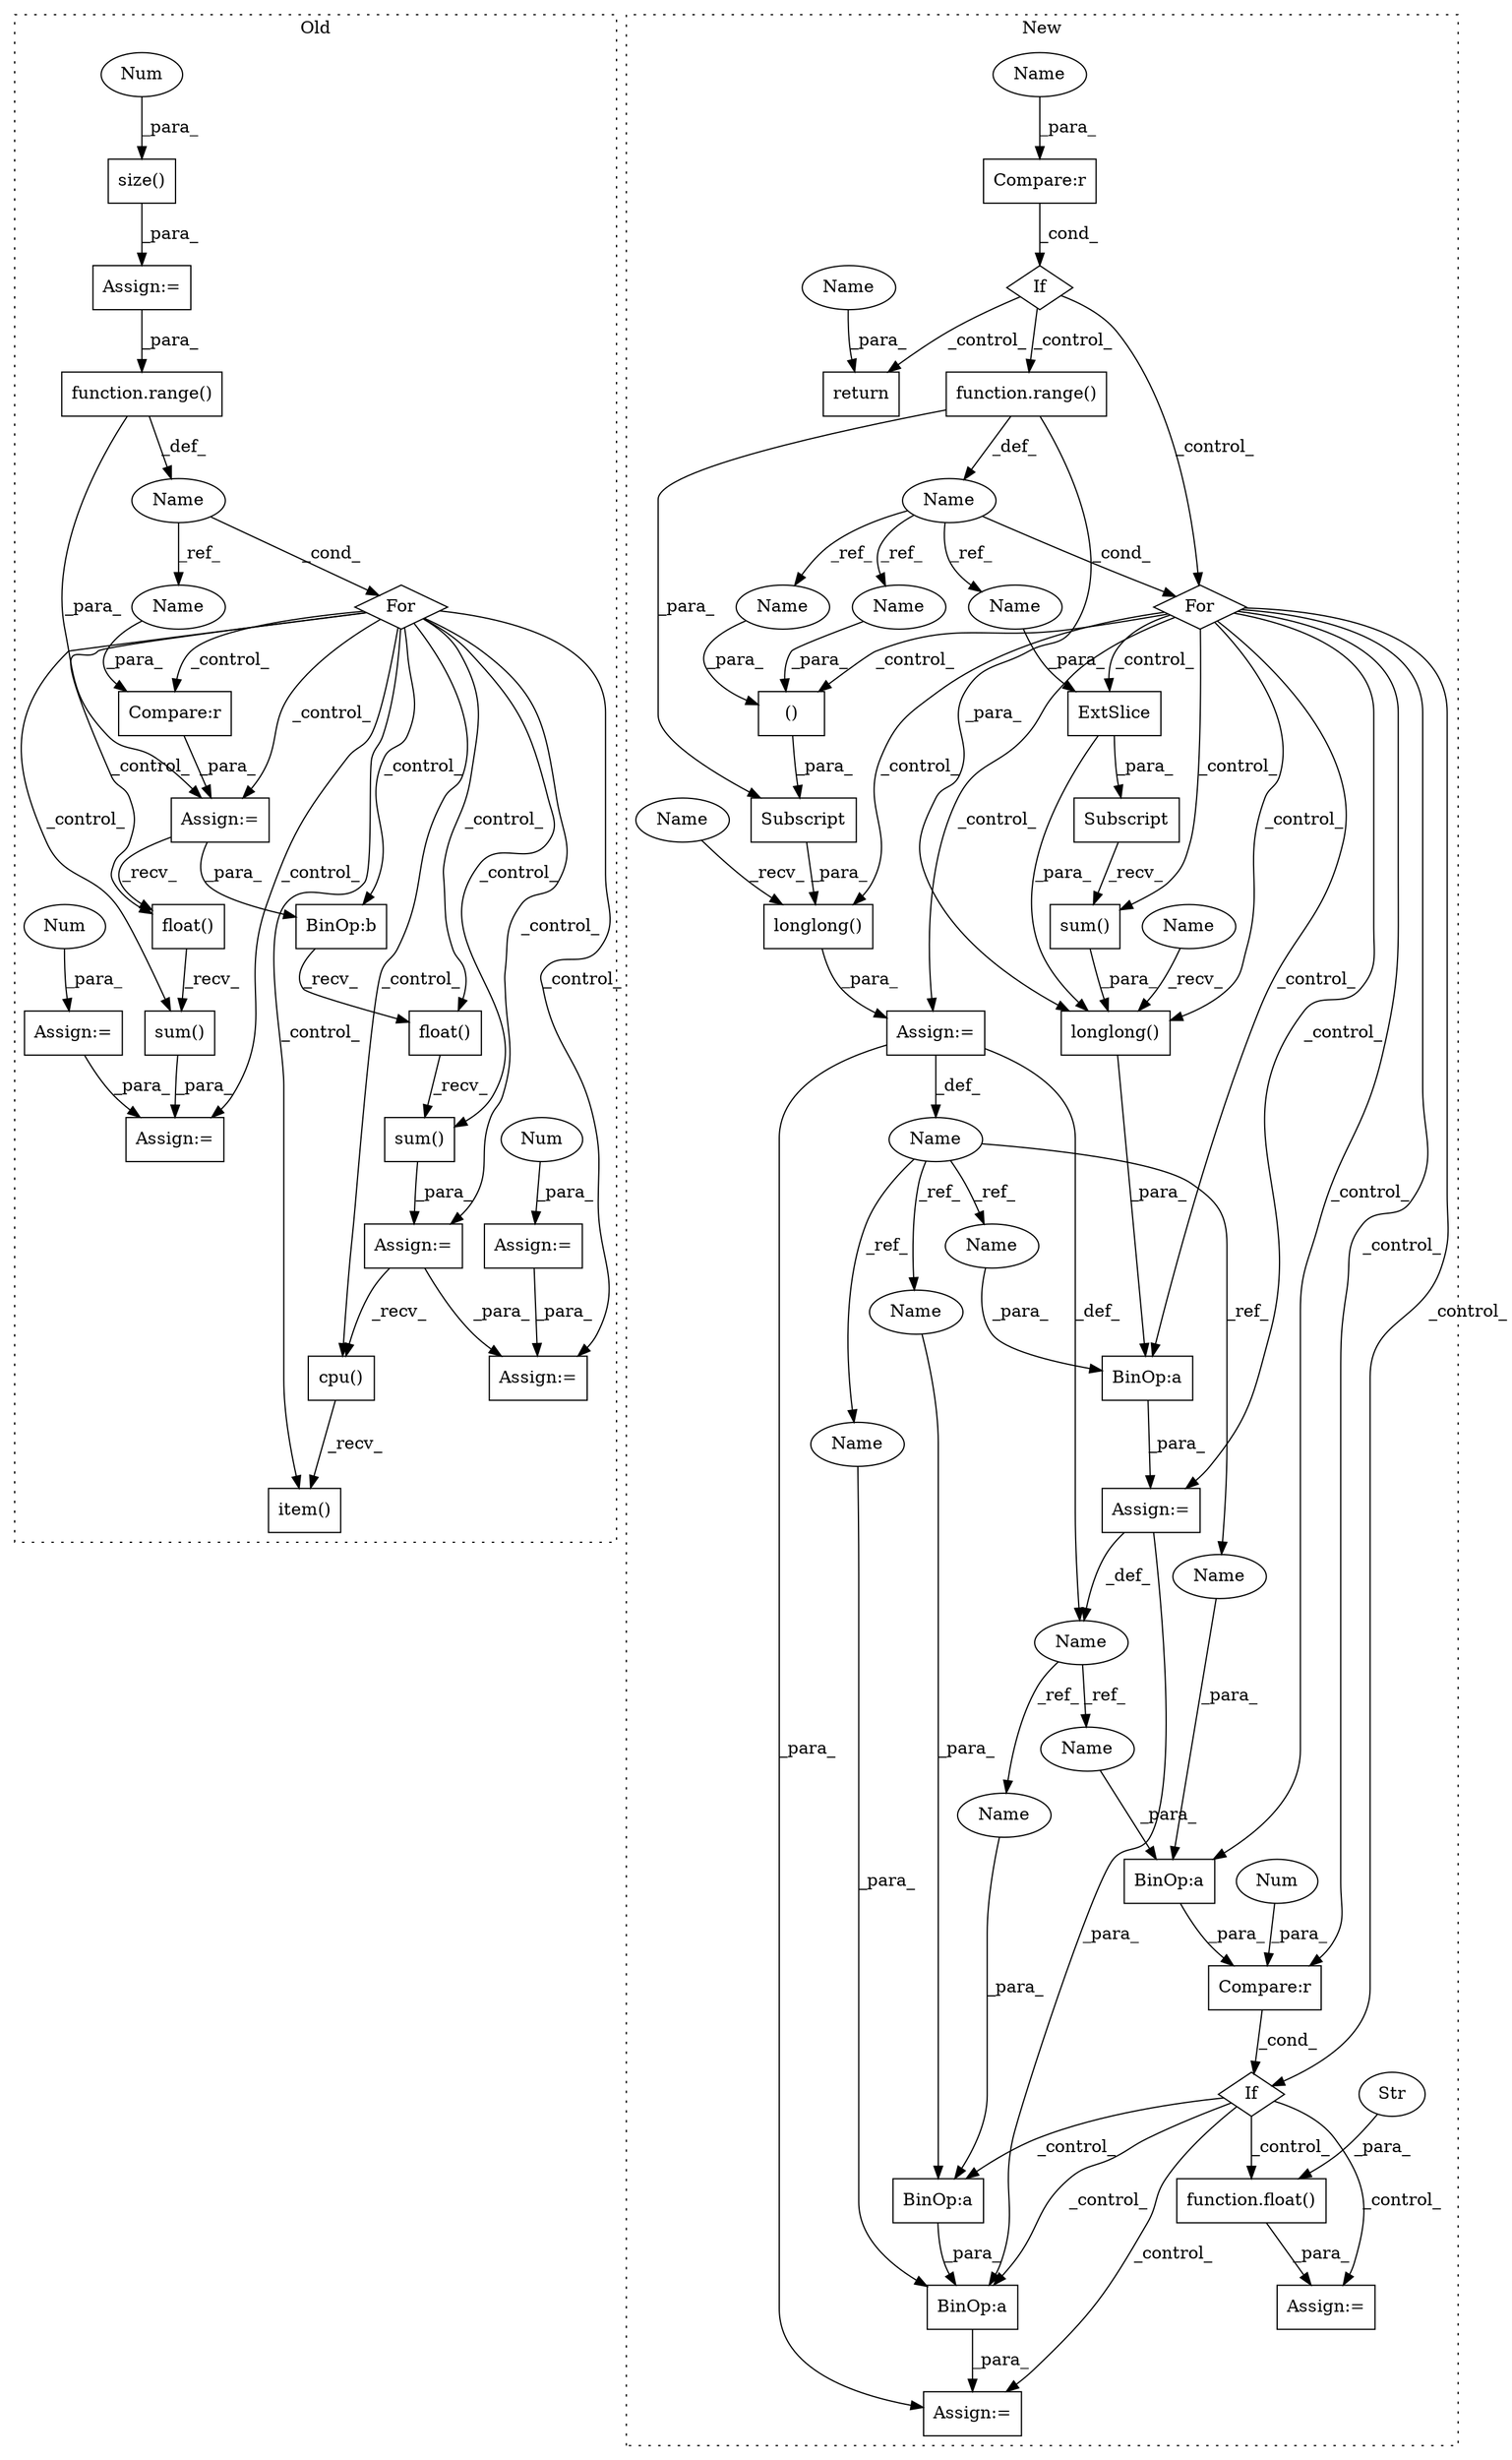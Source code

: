 digraph G {
subgraph cluster0 {
1 [label="size()" a="75" s="2759,2773" l="12,1" shape="box"];
3 [label="Num" a="76" s="2771" l="2" shape="ellipse"];
4 [label="Assign:=" a="68" s="2756" l="3" shape="box"];
16 [label="BinOp:b" a="82" s="3050" l="3" shape="box"];
17 [label="Name" a="87" s="2906" l="5" shape="ellipse"];
18 [label="float()" a="75" s="3040" l="33" shape="box"];
22 [label="function.range()" a="75" s="2915,2932" l="6,1" shape="box"];
24 [label="sum()" a="75" s="3196" l="39" shape="box"];
25 [label="For" a="107" s="2902,2933" l="4,14" shape="diamond"];
26 [label="sum()" a="75" s="3040" l="39" shape="box"];
27 [label="item()" a="75" s="3260" l="16" shape="box"];
30 [label="float()" a="75" s="3196" l="33" shape="box"];
31 [label="cpu()" a="75" s="3260" l="9" shape="box"];
34 [label="Compare:r" a="40" s="2959" l="20" shape="box"];
40 [label="Assign:=" a="68" s="2956" l="3" shape="box"];
41 [label="Assign:=" a="68" s="3101" l="4" shape="box"];
43 [label="Assign:=" a="68" s="3037" l="3" shape="box"];
44 [label="Assign:=" a="68" s="3192" l="4" shape="box"];
45 [label="Assign:=" a="68" s="2888" l="3" shape="box"];
46 [label="Num" a="76" s="2891" l="1" shape="ellipse"];
47 [label="Assign:=" a="68" s="2866" l="3" shape="box"];
48 [label="Num" a="76" s="2869" l="1" shape="ellipse"];
64 [label="Name" a="87" s="2974" l="5" shape="ellipse"];
label = "Old";
style="dotted";
}
subgraph cluster1 {
2 [label="function.float()" a="75" s="2436,2447" l="6,1" shape="box"];
5 [label="Str" a="66" s="2442" l="5" shape="ellipse"];
6 [label="Compare:r" a="40" s="2395" l="17" shape="box"];
7 [label="Assign:=" a="68" s="2320" l="3" shape="box"];
8 [label="Assign:=" a="68" s="2433" l="3" shape="box"];
9 [label="()" a="54" s="2223" l="7" shape="box"];
10 [label="If" a="96" s="2392" l="3" shape="diamond"];
11 [label="BinOp:a" a="82" s="2373" l="3" shape="box"];
12 [label="If" a="96" s="2044" l="3" shape="diamond"];
13 [label="BinOp:a" a="82" s="2499" l="3" shape="box"];
14 [label="BinOp:a" a="82" s="2397" l="3" shape="box"];
15 [label="BinOp:a" a="82" s="2492" l="4" shape="box"];
19 [label="Subscript" a="63" s="2196,0" l="35,0" shape="box"];
20 [label="function.range()" a="75" s="2142,2164" l="6,1" shape="box"];
21 [label="Subscript" a="63" s="2335,0" l="31,0" shape="box"];
23 [label="sum()" a="75" s="2335" l="37" shape="box"];
28 [label="For" a="107" s="2129,2165" l="4,14" shape="diamond"];
29 [label="Num" a="76" s="2411" l="1" shape="ellipse"];
32 [label="Compare:r" a="40" s="2047" l="29" shape="box"];
33 [label="return" a="93" s="2090" l="7" shape="box"];
35 [label="Name" a="87" s="2318" l="2" shape="ellipse"];
36 [label="Name" a="87" s="2133" l="5" shape="ellipse"];
37 [label="Name" a="87" s="2179" l="2" shape="ellipse"];
38 [label="ExtSlice" a="85" s="2335" l="4" shape="box"];
39 [label="Assign:=" a="68" s="2181" l="3" shape="box"];
42 [label="Assign:=" a="68" s="2486" l="3" shape="box"];
49 [label="longlong()" a="75" s="2323,2372" l="12,1" shape="box"];
50 [label="longlong()" a="75" s="2184,2231" l="12,1" shape="box"];
51 [label="Name" a="87" s="2184" l="2" shape="ellipse"];
52 [label="Name" a="87" s="2323" l="2" shape="ellipse"];
53 [label="Name" a="87" s="2502" l="2" shape="ellipse"];
54 [label="Name" a="87" s="2400" l="2" shape="ellipse"];
55 [label="Name" a="87" s="2097" l="4" shape="ellipse"];
56 [label="Name" a="87" s="2072" l="4" shape="ellipse"];
57 [label="Name" a="87" s="2376" l="2" shape="ellipse"];
58 [label="Name" a="87" s="2497" l="2" shape="ellipse"];
59 [label="Name" a="87" s="2490" l="2" shape="ellipse"];
60 [label="Name" a="87" s="2395" l="2" shape="ellipse"];
61 [label="Name" a="87" s="2218" l="5" shape="ellipse"];
62 [label="Name" a="87" s="2225" l="5" shape="ellipse"];
63 [label="Name" a="87" s="2360" l="5" shape="ellipse"];
label = "New";
style="dotted";
}
1 -> 4 [label="_para_"];
2 -> 8 [label="_para_"];
3 -> 1 [label="_para_"];
4 -> 22 [label="_para_"];
5 -> 2 [label="_para_"];
6 -> 10 [label="_cond_"];
7 -> 15 [label="_para_"];
7 -> 35 [label="_def_"];
9 -> 19 [label="_para_"];
10 -> 2 [label="_control_"];
10 -> 13 [label="_control_"];
10 -> 42 [label="_control_"];
10 -> 15 [label="_control_"];
10 -> 8 [label="_control_"];
11 -> 7 [label="_para_"];
12 -> 20 [label="_control_"];
12 -> 28 [label="_control_"];
12 -> 33 [label="_control_"];
13 -> 15 [label="_para_"];
14 -> 6 [label="_para_"];
15 -> 42 [label="_para_"];
16 -> 18 [label="_recv_"];
17 -> 64 [label="_ref_"];
17 -> 25 [label="_cond_"];
18 -> 26 [label="_recv_"];
19 -> 50 [label="_para_"];
20 -> 49 [label="_para_"];
20 -> 36 [label="_def_"];
20 -> 19 [label="_para_"];
21 -> 23 [label="_recv_"];
22 -> 40 [label="_para_"];
22 -> 17 [label="_def_"];
23 -> 49 [label="_para_"];
24 -> 44 [label="_para_"];
25 -> 31 [label="_control_"];
25 -> 44 [label="_control_"];
25 -> 41 [label="_control_"];
25 -> 40 [label="_control_"];
25 -> 18 [label="_control_"];
25 -> 34 [label="_control_"];
25 -> 43 [label="_control_"];
25 -> 27 [label="_control_"];
25 -> 24 [label="_control_"];
25 -> 16 [label="_control_"];
25 -> 30 [label="_control_"];
25 -> 26 [label="_control_"];
26 -> 43 [label="_para_"];
28 -> 11 [label="_control_"];
28 -> 23 [label="_control_"];
28 -> 49 [label="_control_"];
28 -> 38 [label="_control_"];
28 -> 6 [label="_control_"];
28 -> 14 [label="_control_"];
28 -> 50 [label="_control_"];
28 -> 39 [label="_control_"];
28 -> 7 [label="_control_"];
28 -> 9 [label="_control_"];
28 -> 10 [label="_control_"];
29 -> 6 [label="_para_"];
30 -> 24 [label="_recv_"];
31 -> 27 [label="_recv_"];
32 -> 12 [label="_cond_"];
34 -> 40 [label="_para_"];
35 -> 53 [label="_ref_"];
35 -> 54 [label="_ref_"];
36 -> 62 [label="_ref_"];
36 -> 63 [label="_ref_"];
36 -> 28 [label="_cond_"];
36 -> 61 [label="_ref_"];
37 -> 59 [label="_ref_"];
37 -> 58 [label="_ref_"];
37 -> 60 [label="_ref_"];
37 -> 57 [label="_ref_"];
38 -> 21 [label="_para_"];
38 -> 49 [label="_para_"];
39 -> 42 [label="_para_"];
39 -> 35 [label="_def_"];
39 -> 37 [label="_def_"];
40 -> 30 [label="_recv_"];
40 -> 16 [label="_para_"];
43 -> 31 [label="_recv_"];
43 -> 41 [label="_para_"];
45 -> 41 [label="_para_"];
46 -> 45 [label="_para_"];
47 -> 44 [label="_para_"];
48 -> 47 [label="_para_"];
49 -> 11 [label="_para_"];
50 -> 39 [label="_para_"];
51 -> 50 [label="_recv_"];
52 -> 49 [label="_recv_"];
53 -> 13 [label="_para_"];
54 -> 14 [label="_para_"];
55 -> 33 [label="_para_"];
56 -> 32 [label="_para_"];
57 -> 11 [label="_para_"];
58 -> 13 [label="_para_"];
59 -> 15 [label="_para_"];
60 -> 14 [label="_para_"];
61 -> 9 [label="_para_"];
62 -> 9 [label="_para_"];
63 -> 38 [label="_para_"];
64 -> 34 [label="_para_"];
}